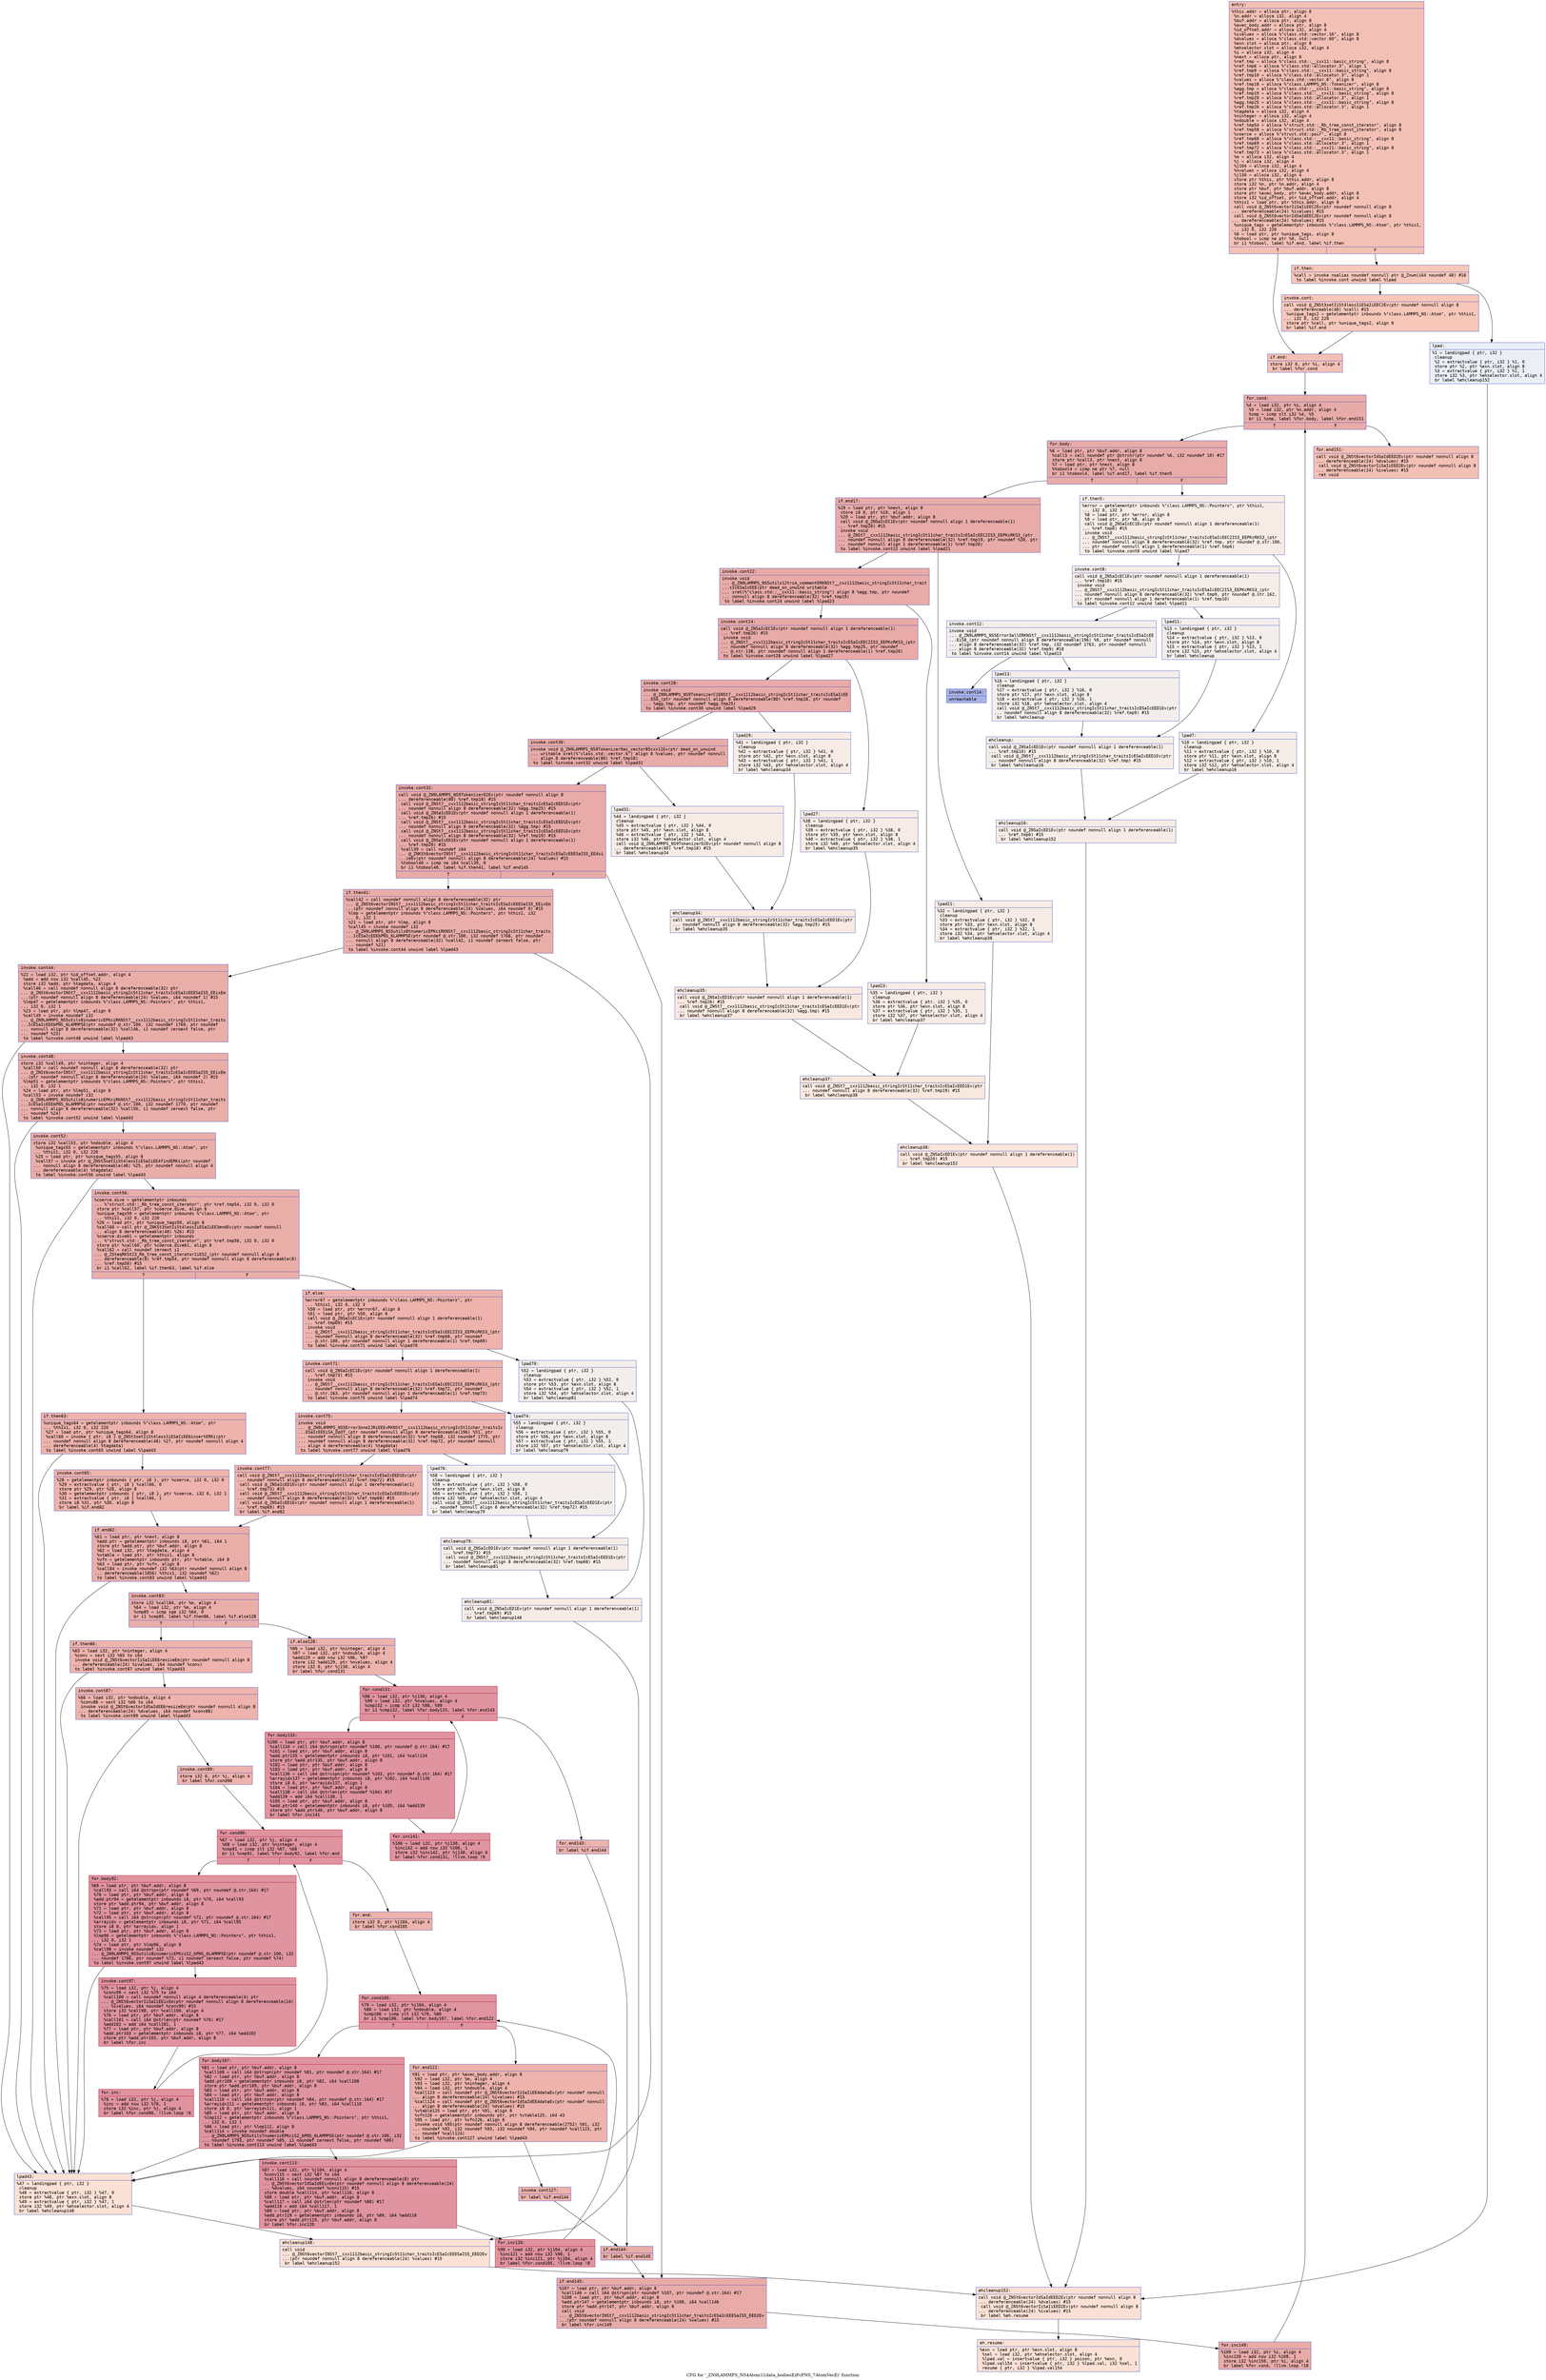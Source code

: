 digraph "CFG for '_ZN9LAMMPS_NS4Atom11data_bodiesEiPcPNS_7AtomVecEi' function" {
	label="CFG for '_ZN9LAMMPS_NS4Atom11data_bodiesEiPcPNS_7AtomVecEi' function";

	Node0x55aea9004b30 [shape=record,color="#3d50c3ff", style=filled, fillcolor="#e5705870" fontname="Courier",label="{entry:\l|  %this.addr = alloca ptr, align 8\l  %n.addr = alloca i32, align 4\l  %buf.addr = alloca ptr, align 8\l  %avec_body.addr = alloca ptr, align 8\l  %id_offset.addr = alloca i32, align 4\l  %ivalues = alloca %\"class.std::vector.16\", align 8\l  %dvalues = alloca %\"class.std::vector.60\", align 8\l  %exn.slot = alloca ptr, align 8\l  %ehselector.slot = alloca i32, align 4\l  %i = alloca i32, align 4\l  %next = alloca ptr, align 8\l  %ref.tmp = alloca %\"class.std::__cxx11::basic_string\", align 8\l  %ref.tmp6 = alloca %\"class.std::allocator.3\", align 1\l  %ref.tmp9 = alloca %\"class.std::__cxx11::basic_string\", align 8\l  %ref.tmp10 = alloca %\"class.std::allocator.3\", align 1\l  %values = alloca %\"class.std::vector.6\", align 8\l  %ref.tmp18 = alloca %\"class.LAMMPS_NS::Tokenizer\", align 8\l  %agg.tmp = alloca %\"class.std::__cxx11::basic_string\", align 8\l  %ref.tmp19 = alloca %\"class.std::__cxx11::basic_string\", align 8\l  %ref.tmp20 = alloca %\"class.std::allocator.3\", align 1\l  %agg.tmp25 = alloca %\"class.std::__cxx11::basic_string\", align 8\l  %ref.tmp26 = alloca %\"class.std::allocator.3\", align 1\l  %tagdata = alloca i32, align 4\l  %ninteger = alloca i32, align 4\l  %ndouble = alloca i32, align 4\l  %ref.tmp54 = alloca %\"struct.std::_Rb_tree_const_iterator\", align 8\l  %ref.tmp58 = alloca %\"struct.std::_Rb_tree_const_iterator\", align 8\l  %coerce = alloca %\"struct.std::pair\", align 8\l  %ref.tmp68 = alloca %\"class.std::__cxx11::basic_string\", align 8\l  %ref.tmp69 = alloca %\"class.std::allocator.3\", align 1\l  %ref.tmp72 = alloca %\"class.std::__cxx11::basic_string\", align 8\l  %ref.tmp73 = alloca %\"class.std::allocator.3\", align 1\l  %m = alloca i32, align 4\l  %j = alloca i32, align 4\l  %j104 = alloca i32, align 4\l  %nvalues = alloca i32, align 4\l  %j130 = alloca i32, align 4\l  store ptr %this, ptr %this.addr, align 8\l  store i32 %n, ptr %n.addr, align 4\l  store ptr %buf, ptr %buf.addr, align 8\l  store ptr %avec_body, ptr %avec_body.addr, align 8\l  store i32 %id_offset, ptr %id_offset.addr, align 4\l  %this1 = load ptr, ptr %this.addr, align 8\l  call void @_ZNSt6vectorIiSaIiEEC2Ev(ptr noundef nonnull align 8\l... dereferenceable(24) %ivalues) #15\l  call void @_ZNSt6vectorIdSaIdEEC2Ev(ptr noundef nonnull align 8\l... dereferenceable(24) %dvalues) #15\l  %unique_tags = getelementptr inbounds %\"class.LAMMPS_NS::Atom\", ptr %this1,\l... i32 0, i32 220\l  %0 = load ptr, ptr %unique_tags, align 8\l  %tobool = icmp ne ptr %0, null\l  br i1 %tobool, label %if.end, label %if.then\l|{<s0>T|<s1>F}}"];
	Node0x55aea9004b30:s0 -> Node0x55aea900fa90[tooltip="entry -> if.end\nProbability 62.50%" ];
	Node0x55aea9004b30:s1 -> Node0x55aea900fb00[tooltip="entry -> if.then\nProbability 37.50%" ];
	Node0x55aea900fb00 [shape=record,color="#3d50c3ff", style=filled, fillcolor="#ec7f6370" fontname="Courier",label="{if.then:\l|  %call = invoke noalias noundef nonnull ptr @_Znwm(i64 noundef 48) #16\l          to label %invoke.cont unwind label %lpad\l}"];
	Node0x55aea900fb00 -> Node0x55aea900fc40[tooltip="if.then -> invoke.cont\nProbability 100.00%" ];
	Node0x55aea900fb00 -> Node0x55aea90028b0[tooltip="if.then -> lpad\nProbability 0.00%" ];
	Node0x55aea900fc40 [shape=record,color="#3d50c3ff", style=filled, fillcolor="#ec7f6370" fontname="Courier",label="{invoke.cont:\l|  call void @_ZNSt3setIiSt4lessIiESaIiEEC2Ev(ptr noundef nonnull align 8\l... dereferenceable(48) %call) #15\l  %unique_tags2 = getelementptr inbounds %\"class.LAMMPS_NS::Atom\", ptr %this1,\l... i32 0, i32 220\l  store ptr %call, ptr %unique_tags2, align 8\l  br label %if.end\l}"];
	Node0x55aea900fc40 -> Node0x55aea900fa90[tooltip="invoke.cont -> if.end\nProbability 100.00%" ];
	Node0x55aea90028b0 [shape=record,color="#3d50c3ff", style=filled, fillcolor="#d1dae970" fontname="Courier",label="{lpad:\l|  %1 = landingpad \{ ptr, i32 \}\l          cleanup\l  %2 = extractvalue \{ ptr, i32 \} %1, 0\l  store ptr %2, ptr %exn.slot, align 8\l  %3 = extractvalue \{ ptr, i32 \} %1, 1\l  store i32 %3, ptr %ehselector.slot, align 4\l  br label %ehcleanup152\l}"];
	Node0x55aea90028b0 -> Node0x55aea90105b0[tooltip="lpad -> ehcleanup152\nProbability 100.00%" ];
	Node0x55aea900fa90 [shape=record,color="#3d50c3ff", style=filled, fillcolor="#e5705870" fontname="Courier",label="{if.end:\l|  store i32 0, ptr %i, align 4\l  br label %for.cond\l}"];
	Node0x55aea900fa90 -> Node0x55aea9010710[tooltip="if.end -> for.cond\nProbability 100.00%" ];
	Node0x55aea9010710 [shape=record,color="#3d50c3ff", style=filled, fillcolor="#cc403a70" fontname="Courier",label="{for.cond:\l|  %4 = load i32, ptr %i, align 4\l  %5 = load i32, ptr %n.addr, align 4\l  %cmp = icmp slt i32 %4, %5\l  br i1 %cmp, label %for.body, label %for.end151\l|{<s0>T|<s1>F}}"];
	Node0x55aea9010710:s0 -> Node0x55aea90109b0[tooltip="for.cond -> for.body\nProbability 96.88%" ];
	Node0x55aea9010710:s1 -> Node0x55aea9010a30[tooltip="for.cond -> for.end151\nProbability 3.12%" ];
	Node0x55aea90109b0 [shape=record,color="#3d50c3ff", style=filled, fillcolor="#cc403a70" fontname="Courier",label="{for.body:\l|  %6 = load ptr, ptr %buf.addr, align 8\l  %call3 = call noundef ptr @strchr(ptr noundef %6, i32 noundef 10) #17\l  store ptr %call3, ptr %next, align 8\l  %7 = load ptr, ptr %next, align 8\l  %tobool4 = icmp ne ptr %7, null\l  br i1 %tobool4, label %if.end17, label %if.then5\l|{<s0>T|<s1>F}}"];
	Node0x55aea90109b0:s0 -> Node0x55aea9010f00[tooltip="for.body -> if.end17\nProbability 100.00%" ];
	Node0x55aea90109b0:s1 -> Node0x55aea9010f80[tooltip="for.body -> if.then5\nProbability 0.00%" ];
	Node0x55aea9010f80 [shape=record,color="#3d50c3ff", style=filled, fillcolor="#ecd3c570" fontname="Courier",label="{if.then5:\l|  %error = getelementptr inbounds %\"class.LAMMPS_NS::Pointers\", ptr %this1,\l... i32 0, i32 3\l  %8 = load ptr, ptr %error, align 8\l  %9 = load ptr, ptr %8, align 8\l  call void @_ZNSaIcEC1Ev(ptr noundef nonnull align 1 dereferenceable(1)\l... %ref.tmp6) #15\l  invoke void\l... @_ZNSt7__cxx1112basic_stringIcSt11char_traitsIcESaIcEEC2IS3_EEPKcRKS3_(ptr\l... noundef nonnull align 8 dereferenceable(32) %ref.tmp, ptr noundef @.str.100,\l... ptr noundef nonnull align 1 dereferenceable(1) %ref.tmp6)\l          to label %invoke.cont8 unwind label %lpad7\l}"];
	Node0x55aea9010f80 -> Node0x55aea9011470[tooltip="if.then5 -> invoke.cont8\nProbability 50.00%" ];
	Node0x55aea9010f80 -> Node0x55aea90114f0[tooltip="if.then5 -> lpad7\nProbability 50.00%" ];
	Node0x55aea9011470 [shape=record,color="#3d50c3ff", style=filled, fillcolor="#e8d6cc70" fontname="Courier",label="{invoke.cont8:\l|  call void @_ZNSaIcEC1Ev(ptr noundef nonnull align 1 dereferenceable(1)\l... %ref.tmp10) #15\l  invoke void\l... @_ZNSt7__cxx1112basic_stringIcSt11char_traitsIcESaIcEEC2IS3_EEPKcRKS3_(ptr\l... noundef nonnull align 8 dereferenceable(32) %ref.tmp9, ptr noundef @.str.162,\l... ptr noundef nonnull align 1 dereferenceable(1) %ref.tmp10)\l          to label %invoke.cont12 unwind label %lpad11\l}"];
	Node0x55aea9011470 -> Node0x55aea9011870[tooltip="invoke.cont8 -> invoke.cont12\nProbability 50.00%" ];
	Node0x55aea9011470 -> Node0x55aea90118c0[tooltip="invoke.cont8 -> lpad11\nProbability 50.00%" ];
	Node0x55aea9011870 [shape=record,color="#3d50c3ff", style=filled, fillcolor="#e5d8d170" fontname="Courier",label="{invoke.cont12:\l|  invoke void\l... @_ZN9LAMMPS_NS5Error3allERKNSt7__cxx1112basic_stringIcSt11char_traitsIcESaIcEE\l...EiS8_(ptr noundef nonnull align 8 dereferenceable(196) %9, ptr noundef nonnull\l... align 8 dereferenceable(32) %ref.tmp, i32 noundef 1763, ptr noundef nonnull\l... align 8 dereferenceable(32) %ref.tmp9) #18\l          to label %invoke.cont14 unwind label %lpad13\l}"];
	Node0x55aea9011870 -> Node0x55aea9011820[tooltip="invoke.cont12 -> invoke.cont14\nProbability 0.00%" ];
	Node0x55aea9011870 -> Node0x55aea9011be0[tooltip="invoke.cont12 -> lpad13\nProbability 100.00%" ];
	Node0x55aea9011820 [shape=record,color="#3d50c3ff", style=filled, fillcolor="#3d50c370" fontname="Courier",label="{invoke.cont14:\l|  unreachable\l}"];
	Node0x55aea90114f0 [shape=record,color="#3d50c3ff", style=filled, fillcolor="#e8d6cc70" fontname="Courier",label="{lpad7:\l|  %10 = landingpad \{ ptr, i32 \}\l          cleanup\l  %11 = extractvalue \{ ptr, i32 \} %10, 0\l  store ptr %11, ptr %exn.slot, align 8\l  %12 = extractvalue \{ ptr, i32 \} %10, 1\l  store i32 %12, ptr %ehselector.slot, align 4\l  br label %ehcleanup16\l}"];
	Node0x55aea90114f0 -> Node0x55aea90121a0[tooltip="lpad7 -> ehcleanup16\nProbability 100.00%" ];
	Node0x55aea90118c0 [shape=record,color="#3d50c3ff", style=filled, fillcolor="#e5d8d170" fontname="Courier",label="{lpad11:\l|  %13 = landingpad \{ ptr, i32 \}\l          cleanup\l  %14 = extractvalue \{ ptr, i32 \} %13, 0\l  store ptr %14, ptr %exn.slot, align 8\l  %15 = extractvalue \{ ptr, i32 \} %13, 1\l  store i32 %15, ptr %ehselector.slot, align 4\l  br label %ehcleanup\l}"];
	Node0x55aea90118c0 -> Node0x55aea90124f0[tooltip="lpad11 -> ehcleanup\nProbability 100.00%" ];
	Node0x55aea9011be0 [shape=record,color="#3d50c3ff", style=filled, fillcolor="#e5d8d170" fontname="Courier",label="{lpad13:\l|  %16 = landingpad \{ ptr, i32 \}\l          cleanup\l  %17 = extractvalue \{ ptr, i32 \} %16, 0\l  store ptr %17, ptr %exn.slot, align 8\l  %18 = extractvalue \{ ptr, i32 \} %16, 1\l  store i32 %18, ptr %ehselector.slot, align 4\l  call void @_ZNSt7__cxx1112basic_stringIcSt11char_traitsIcESaIcEED1Ev(ptr\l... noundef nonnull align 8 dereferenceable(32) %ref.tmp9) #15\l  br label %ehcleanup\l}"];
	Node0x55aea9011be0 -> Node0x55aea90124f0[tooltip="lpad13 -> ehcleanup\nProbability 100.00%" ];
	Node0x55aea90124f0 [shape=record,color="#3d50c3ff", style=filled, fillcolor="#e8d6cc70" fontname="Courier",label="{ehcleanup:\l|  call void @_ZNSaIcED1Ev(ptr noundef nonnull align 1 dereferenceable(1)\l... %ref.tmp10) #15\l  call void @_ZNSt7__cxx1112basic_stringIcSt11char_traitsIcESaIcEED1Ev(ptr\l... noundef nonnull align 8 dereferenceable(32) %ref.tmp) #15\l  br label %ehcleanup16\l}"];
	Node0x55aea90124f0 -> Node0x55aea90121a0[tooltip="ehcleanup -> ehcleanup16\nProbability 100.00%" ];
	Node0x55aea90121a0 [shape=record,color="#3d50c3ff", style=filled, fillcolor="#ecd3c570" fontname="Courier",label="{ehcleanup16:\l|  call void @_ZNSaIcED1Ev(ptr noundef nonnull align 1 dereferenceable(1)\l... %ref.tmp6) #15\l  br label %ehcleanup152\l}"];
	Node0x55aea90121a0 -> Node0x55aea90105b0[tooltip="ehcleanup16 -> ehcleanup152\nProbability 100.00%" ];
	Node0x55aea9010f00 [shape=record,color="#3d50c3ff", style=filled, fillcolor="#cc403a70" fontname="Courier",label="{if.end17:\l|  %19 = load ptr, ptr %next, align 8\l  store i8 0, ptr %19, align 1\l  %20 = load ptr, ptr %buf.addr, align 8\l  call void @_ZNSaIcEC1Ev(ptr noundef nonnull align 1 dereferenceable(1)\l... %ref.tmp20) #15\l  invoke void\l... @_ZNSt7__cxx1112basic_stringIcSt11char_traitsIcESaIcEEC2IS3_EEPKcRKS3_(ptr\l... noundef nonnull align 8 dereferenceable(32) %ref.tmp19, ptr noundef %20, ptr\l... noundef nonnull align 1 dereferenceable(1) %ref.tmp20)\l          to label %invoke.cont22 unwind label %lpad21\l}"];
	Node0x55aea9010f00 -> Node0x55aea9013110[tooltip="if.end17 -> invoke.cont22\nProbability 100.00%" ];
	Node0x55aea9010f00 -> Node0x55aea9013160[tooltip="if.end17 -> lpad21\nProbability 0.00%" ];
	Node0x55aea9013110 [shape=record,color="#3d50c3ff", style=filled, fillcolor="#cc403a70" fontname="Courier",label="{invoke.cont22:\l|  invoke void\l... @_ZN9LAMMPS_NS5utils12trim_commentERKNSt7__cxx1112basic_stringIcSt11char_trait\l...sIcESaIcEEE(ptr dead_on_unwind writable\l... sret(%\"class.std::__cxx11::basic_string\") align 8 %agg.tmp, ptr noundef\l... nonnull align 8 dereferenceable(32) %ref.tmp19)\l          to label %invoke.cont24 unwind label %lpad23\l}"];
	Node0x55aea9013110 -> Node0x55aea90130c0[tooltip="invoke.cont22 -> invoke.cont24\nProbability 100.00%" ];
	Node0x55aea9013110 -> Node0x55aea9013400[tooltip="invoke.cont22 -> lpad23\nProbability 0.00%" ];
	Node0x55aea90130c0 [shape=record,color="#3d50c3ff", style=filled, fillcolor="#cc403a70" fontname="Courier",label="{invoke.cont24:\l|  call void @_ZNSaIcEC1Ev(ptr noundef nonnull align 1 dereferenceable(1)\l... %ref.tmp26) #15\l  invoke void\l... @_ZNSt7__cxx1112basic_stringIcSt11char_traitsIcESaIcEEC2IS3_EEPKcRKS3_(ptr\l... noundef nonnull align 8 dereferenceable(32) %agg.tmp25, ptr noundef\l... @.str.138, ptr noundef nonnull align 1 dereferenceable(1) %ref.tmp26)\l          to label %invoke.cont28 unwind label %lpad27\l}"];
	Node0x55aea90130c0 -> Node0x55aea9013770[tooltip="invoke.cont24 -> invoke.cont28\nProbability 100.00%" ];
	Node0x55aea90130c0 -> Node0x55aea90137f0[tooltip="invoke.cont24 -> lpad27\nProbability 0.00%" ];
	Node0x55aea9013770 [shape=record,color="#3d50c3ff", style=filled, fillcolor="#cc403a70" fontname="Courier",label="{invoke.cont28:\l|  invoke void\l... @_ZN9LAMMPS_NS9TokenizerC1ENSt7__cxx1112basic_stringIcSt11char_traitsIcESaIcEE\l...ES6_(ptr noundef nonnull align 8 dereferenceable(80) %ref.tmp18, ptr noundef\l... %agg.tmp, ptr noundef %agg.tmp25)\l          to label %invoke.cont30 unwind label %lpad29\l}"];
	Node0x55aea9013770 -> Node0x55aea9013720[tooltip="invoke.cont28 -> invoke.cont30\nProbability 100.00%" ];
	Node0x55aea9013770 -> Node0x55aea9013a80[tooltip="invoke.cont28 -> lpad29\nProbability 0.00%" ];
	Node0x55aea9013720 [shape=record,color="#3d50c3ff", style=filled, fillcolor="#cc403a70" fontname="Courier",label="{invoke.cont30:\l|  invoke void @_ZN9LAMMPS_NS9Tokenizer9as_vectorB5cxx11Ev(ptr dead_on_unwind\l... writable sret(%\"class.std::vector.6\") align 8 %values, ptr noundef nonnull\l... align 8 dereferenceable(80) %ref.tmp18)\l          to label %invoke.cont32 unwind label %lpad31\l}"];
	Node0x55aea9013720 -> Node0x55aea9013d50[tooltip="invoke.cont30 -> invoke.cont32\nProbability 100.00%" ];
	Node0x55aea9013720 -> Node0x55aea9013da0[tooltip="invoke.cont30 -> lpad31\nProbability 0.00%" ];
	Node0x55aea9013d50 [shape=record,color="#3d50c3ff", style=filled, fillcolor="#cc403a70" fontname="Courier",label="{invoke.cont32:\l|  call void @_ZN9LAMMPS_NS9TokenizerD2Ev(ptr noundef nonnull align 8\l... dereferenceable(80) %ref.tmp18) #15\l  call void @_ZNSt7__cxx1112basic_stringIcSt11char_traitsIcESaIcEED1Ev(ptr\l... noundef nonnull align 8 dereferenceable(32) %agg.tmp25) #15\l  call void @_ZNSaIcED1Ev(ptr noundef nonnull align 1 dereferenceable(1)\l... %ref.tmp26) #15\l  call void @_ZNSt7__cxx1112basic_stringIcSt11char_traitsIcESaIcEED1Ev(ptr\l... noundef nonnull align 8 dereferenceable(32) %agg.tmp) #15\l  call void @_ZNSt7__cxx1112basic_stringIcSt11char_traitsIcESaIcEED1Ev(ptr\l... noundef nonnull align 8 dereferenceable(32) %ref.tmp19) #15\l  call void @_ZNSaIcED1Ev(ptr noundef nonnull align 1 dereferenceable(1)\l... %ref.tmp20) #15\l  %call39 = call noundef i64\l... @_ZNKSt6vectorINSt7__cxx1112basic_stringIcSt11char_traitsIcESaIcEEESaIS5_EE4si\l...zeEv(ptr noundef nonnull align 8 dereferenceable(24) %values) #15\l  %tobool40 = icmp ne i64 %call39, 0\l  br i1 %tobool40, label %if.then41, label %if.end145\l|{<s0>T|<s1>F}}"];
	Node0x55aea9013d50:s0 -> Node0x55aea90147e0[tooltip="invoke.cont32 -> if.then41\nProbability 62.50%" ];
	Node0x55aea9013d50:s1 -> Node0x55aea9014830[tooltip="invoke.cont32 -> if.end145\nProbability 37.50%" ];
	Node0x55aea90147e0 [shape=record,color="#3d50c3ff", style=filled, fillcolor="#d0473d70" fontname="Courier",label="{if.then41:\l|  %call42 = call noundef nonnull align 8 dereferenceable(32) ptr\l... @_ZNSt6vectorINSt7__cxx1112basic_stringIcSt11char_traitsIcESaIcEEESaIS5_EEixEm\l...(ptr noundef nonnull align 8 dereferenceable(24) %values, i64 noundef 0) #15\l  %lmp = getelementptr inbounds %\"class.LAMMPS_NS::Pointers\", ptr %this1, i32\l... 0, i32 1\l  %21 = load ptr, ptr %lmp, align 8\l  %call45 = invoke noundef i32\l... @_ZN9LAMMPS_NS5utils8tnumericEPKciRKNSt7__cxx1112basic_stringIcSt11char_traits\l...IcESaIcEEEbPNS_6LAMMPSE(ptr noundef @.str.100, i32 noundef 1768, ptr noundef\l... nonnull align 8 dereferenceable(32) %call42, i1 noundef zeroext false, ptr\l... noundef %21)\l          to label %invoke.cont44 unwind label %lpad43\l}"];
	Node0x55aea90147e0 -> Node0x55aea9014ca0[tooltip="if.then41 -> invoke.cont44\nProbability 100.00%" ];
	Node0x55aea90147e0 -> Node0x55aea9014d20[tooltip="if.then41 -> lpad43\nProbability 0.00%" ];
	Node0x55aea9014ca0 [shape=record,color="#3d50c3ff", style=filled, fillcolor="#d0473d70" fontname="Courier",label="{invoke.cont44:\l|  %22 = load i32, ptr %id_offset.addr, align 4\l  %add = add nsw i32 %call45, %22\l  store i32 %add, ptr %tagdata, align 4\l  %call46 = call noundef nonnull align 8 dereferenceable(32) ptr\l... @_ZNSt6vectorINSt7__cxx1112basic_stringIcSt11char_traitsIcESaIcEEESaIS5_EEixEm\l...(ptr noundef nonnull align 8 dereferenceable(24) %values, i64 noundef 1) #15\l  %lmp47 = getelementptr inbounds %\"class.LAMMPS_NS::Pointers\", ptr %this1,\l... i32 0, i32 1\l  %23 = load ptr, ptr %lmp47, align 8\l  %call49 = invoke noundef i32\l... @_ZN9LAMMPS_NS5utils8inumericEPKciRKNSt7__cxx1112basic_stringIcSt11char_traits\l...IcESaIcEEEbPNS_6LAMMPSE(ptr noundef @.str.100, i32 noundef 1769, ptr noundef\l... nonnull align 8 dereferenceable(32) %call46, i1 noundef zeroext false, ptr\l... noundef %23)\l          to label %invoke.cont48 unwind label %lpad43\l}"];
	Node0x55aea9014ca0 -> Node0x55aea9015470[tooltip="invoke.cont44 -> invoke.cont48\nProbability 100.00%" ];
	Node0x55aea9014ca0 -> Node0x55aea9014d20[tooltip="invoke.cont44 -> lpad43\nProbability 0.00%" ];
	Node0x55aea9015470 [shape=record,color="#3d50c3ff", style=filled, fillcolor="#d0473d70" fontname="Courier",label="{invoke.cont48:\l|  store i32 %call49, ptr %ninteger, align 4\l  %call50 = call noundef nonnull align 8 dereferenceable(32) ptr\l... @_ZNSt6vectorINSt7__cxx1112basic_stringIcSt11char_traitsIcESaIcEEESaIS5_EEixEm\l...(ptr noundef nonnull align 8 dereferenceable(24) %values, i64 noundef 2) #15\l  %lmp51 = getelementptr inbounds %\"class.LAMMPS_NS::Pointers\", ptr %this1,\l... i32 0, i32 1\l  %24 = load ptr, ptr %lmp51, align 8\l  %call53 = invoke noundef i32\l... @_ZN9LAMMPS_NS5utils8inumericEPKciRKNSt7__cxx1112basic_stringIcSt11char_traits\l...IcESaIcEEEbPNS_6LAMMPSE(ptr noundef @.str.100, i32 noundef 1770, ptr noundef\l... nonnull align 8 dereferenceable(32) %call50, i1 noundef zeroext false, ptr\l... noundef %24)\l          to label %invoke.cont52 unwind label %lpad43\l}"];
	Node0x55aea9015470 -> Node0x55aea9015a40[tooltip="invoke.cont48 -> invoke.cont52\nProbability 100.00%" ];
	Node0x55aea9015470 -> Node0x55aea9014d20[tooltip="invoke.cont48 -> lpad43\nProbability 0.00%" ];
	Node0x55aea9015a40 [shape=record,color="#3d50c3ff", style=filled, fillcolor="#d0473d70" fontname="Courier",label="{invoke.cont52:\l|  store i32 %call53, ptr %ndouble, align 4\l  %unique_tags55 = getelementptr inbounds %\"class.LAMMPS_NS::Atom\", ptr\l... %this1, i32 0, i32 220\l  %25 = load ptr, ptr %unique_tags55, align 8\l  %call57 = invoke ptr @_ZNSt3setIiSt4lessIiESaIiEE4findERKi(ptr noundef\l... nonnull align 8 dereferenceable(48) %25, ptr noundef nonnull align 4\l... dereferenceable(4) %tagdata)\l          to label %invoke.cont56 unwind label %lpad43\l}"];
	Node0x55aea9015a40 -> Node0x55aea90100f0[tooltip="invoke.cont52 -> invoke.cont56\nProbability 100.00%" ];
	Node0x55aea9015a40 -> Node0x55aea9014d20[tooltip="invoke.cont52 -> lpad43\nProbability 0.00%" ];
	Node0x55aea90100f0 [shape=record,color="#3d50c3ff", style=filled, fillcolor="#d0473d70" fontname="Courier",label="{invoke.cont56:\l|  %coerce.dive = getelementptr inbounds\l... %\"struct.std::_Rb_tree_const_iterator\", ptr %ref.tmp54, i32 0, i32 0\l  store ptr %call57, ptr %coerce.dive, align 8\l  %unique_tags59 = getelementptr inbounds %\"class.LAMMPS_NS::Atom\", ptr\l... %this1, i32 0, i32 220\l  %26 = load ptr, ptr %unique_tags59, align 8\l  %call60 = call ptr @_ZNKSt3setIiSt4lessIiESaIiEE3endEv(ptr noundef nonnull\l... align 8 dereferenceable(48) %26) #15\l  %coerce.dive61 = getelementptr inbounds\l... %\"struct.std::_Rb_tree_const_iterator\", ptr %ref.tmp58, i32 0, i32 0\l  store ptr %call60, ptr %coerce.dive61, align 8\l  %call62 = call noundef zeroext i1\l... @_ZSteqRKSt23_Rb_tree_const_iteratorIiES2_(ptr noundef nonnull align 8\l... dereferenceable(8) %ref.tmp54, ptr noundef nonnull align 8 dereferenceable(8)\l... %ref.tmp58) #15\l  br i1 %call62, label %if.then63, label %if.else\l|{<s0>T|<s1>F}}"];
	Node0x55aea90100f0:s0 -> Node0x55aea9017000[tooltip="invoke.cont56 -> if.then63\nProbability 50.00%" ];
	Node0x55aea90100f0:s1 -> Node0x55aea90170e0[tooltip="invoke.cont56 -> if.else\nProbability 50.00%" ];
	Node0x55aea9017000 [shape=record,color="#3d50c3ff", style=filled, fillcolor="#d6524470" fontname="Courier",label="{if.then63:\l|  %unique_tags64 = getelementptr inbounds %\"class.LAMMPS_NS::Atom\", ptr\l... %this1, i32 0, i32 220\l  %27 = load ptr, ptr %unique_tags64, align 8\l  %call66 = invoke \{ ptr, i8 \} @_ZNSt3setIiSt4lessIiESaIiEE6insertERKi(ptr\l... noundef nonnull align 8 dereferenceable(48) %27, ptr noundef nonnull align 4\l... dereferenceable(4) %tagdata)\l          to label %invoke.cont65 unwind label %lpad43\l}"];
	Node0x55aea9017000 -> Node0x55aea90173e0[tooltip="if.then63 -> invoke.cont65\nProbability 100.00%" ];
	Node0x55aea9017000 -> Node0x55aea9014d20[tooltip="if.then63 -> lpad43\nProbability 0.00%" ];
	Node0x55aea90173e0 [shape=record,color="#3d50c3ff", style=filled, fillcolor="#d6524470" fontname="Courier",label="{invoke.cont65:\l|  %28 = getelementptr inbounds \{ ptr, i8 \}, ptr %coerce, i32 0, i32 0\l  %29 = extractvalue \{ ptr, i8 \} %call66, 0\l  store ptr %29, ptr %28, align 8\l  %30 = getelementptr inbounds \{ ptr, i8 \}, ptr %coerce, i32 0, i32 1\l  %31 = extractvalue \{ ptr, i8 \} %call66, 1\l  store i8 %31, ptr %30, align 8\l  br label %if.end82\l}"];
	Node0x55aea90173e0 -> Node0x55aea9017ae0[tooltip="invoke.cont65 -> if.end82\nProbability 100.00%" ];
	Node0x55aea9013160 [shape=record,color="#3d50c3ff", style=filled, fillcolor="#ecd3c570" fontname="Courier",label="{lpad21:\l|  %32 = landingpad \{ ptr, i32 \}\l          cleanup\l  %33 = extractvalue \{ ptr, i32 \} %32, 0\l  store ptr %33, ptr %exn.slot, align 8\l  %34 = extractvalue \{ ptr, i32 \} %32, 1\l  store i32 %34, ptr %ehselector.slot, align 4\l  br label %ehcleanup38\l}"];
	Node0x55aea9013160 -> Node0x55aea9017dc0[tooltip="lpad21 -> ehcleanup38\nProbability 100.00%" ];
	Node0x55aea9013400 [shape=record,color="#3d50c3ff", style=filled, fillcolor="#ecd3c570" fontname="Courier",label="{lpad23:\l|  %35 = landingpad \{ ptr, i32 \}\l          cleanup\l  %36 = extractvalue \{ ptr, i32 \} %35, 0\l  store ptr %36, ptr %exn.slot, align 8\l  %37 = extractvalue \{ ptr, i32 \} %35, 1\l  store i32 %37, ptr %ehselector.slot, align 4\l  br label %ehcleanup37\l}"];
	Node0x55aea9013400 -> Node0x55aea9018120[tooltip="lpad23 -> ehcleanup37\nProbability 100.00%" ];
	Node0x55aea90137f0 [shape=record,color="#3d50c3ff", style=filled, fillcolor="#ecd3c570" fontname="Courier",label="{lpad27:\l|  %38 = landingpad \{ ptr, i32 \}\l          cleanup\l  %39 = extractvalue \{ ptr, i32 \} %38, 0\l  store ptr %39, ptr %exn.slot, align 8\l  %40 = extractvalue \{ ptr, i32 \} %38, 1\l  store i32 %40, ptr %ehselector.slot, align 4\l  br label %ehcleanup35\l}"];
	Node0x55aea90137f0 -> Node0x55aea90184f0[tooltip="lpad27 -> ehcleanup35\nProbability 100.00%" ];
	Node0x55aea9013a80 [shape=record,color="#3d50c3ff", style=filled, fillcolor="#ecd3c570" fontname="Courier",label="{lpad29:\l|  %41 = landingpad \{ ptr, i32 \}\l          cleanup\l  %42 = extractvalue \{ ptr, i32 \} %41, 0\l  store ptr %42, ptr %exn.slot, align 8\l  %43 = extractvalue \{ ptr, i32 \} %41, 1\l  store i32 %43, ptr %ehselector.slot, align 4\l  br label %ehcleanup34\l}"];
	Node0x55aea9013a80 -> Node0x55aea90188c0[tooltip="lpad29 -> ehcleanup34\nProbability 100.00%" ];
	Node0x55aea9013da0 [shape=record,color="#3d50c3ff", style=filled, fillcolor="#ecd3c570" fontname="Courier",label="{lpad31:\l|  %44 = landingpad \{ ptr, i32 \}\l          cleanup\l  %45 = extractvalue \{ ptr, i32 \} %44, 0\l  store ptr %45, ptr %exn.slot, align 8\l  %46 = extractvalue \{ ptr, i32 \} %44, 1\l  store i32 %46, ptr %ehselector.slot, align 4\l  call void @_ZN9LAMMPS_NS9TokenizerD2Ev(ptr noundef nonnull align 8\l... dereferenceable(80) %ref.tmp18) #15\l  br label %ehcleanup34\l}"];
	Node0x55aea9013da0 -> Node0x55aea90188c0[tooltip="lpad31 -> ehcleanup34\nProbability 100.00%" ];
	Node0x55aea90188c0 [shape=record,color="#3d50c3ff", style=filled, fillcolor="#efcebd70" fontname="Courier",label="{ehcleanup34:\l|  call void @_ZNSt7__cxx1112basic_stringIcSt11char_traitsIcESaIcEED1Ev(ptr\l... noundef nonnull align 8 dereferenceable(32) %agg.tmp25) #15\l  br label %ehcleanup35\l}"];
	Node0x55aea90188c0 -> Node0x55aea90184f0[tooltip="ehcleanup34 -> ehcleanup35\nProbability 100.00%" ];
	Node0x55aea90184f0 [shape=record,color="#3d50c3ff", style=filled, fillcolor="#f1ccb870" fontname="Courier",label="{ehcleanup35:\l|  call void @_ZNSaIcED1Ev(ptr noundef nonnull align 1 dereferenceable(1)\l... %ref.tmp26) #15\l  call void @_ZNSt7__cxx1112basic_stringIcSt11char_traitsIcESaIcEED1Ev(ptr\l... noundef nonnull align 8 dereferenceable(32) %agg.tmp) #15\l  br label %ehcleanup37\l}"];
	Node0x55aea90184f0 -> Node0x55aea9018120[tooltip="ehcleanup35 -> ehcleanup37\nProbability 100.00%" ];
	Node0x55aea9018120 [shape=record,color="#3d50c3ff", style=filled, fillcolor="#f2cab570" fontname="Courier",label="{ehcleanup37:\l|  call void @_ZNSt7__cxx1112basic_stringIcSt11char_traitsIcESaIcEED1Ev(ptr\l... noundef nonnull align 8 dereferenceable(32) %ref.tmp19) #15\l  br label %ehcleanup38\l}"];
	Node0x55aea9018120 -> Node0x55aea9017dc0[tooltip="ehcleanup37 -> ehcleanup38\nProbability 100.00%" ];
	Node0x55aea9017dc0 [shape=record,color="#3d50c3ff", style=filled, fillcolor="#f3c7b170" fontname="Courier",label="{ehcleanup38:\l|  call void @_ZNSaIcED1Ev(ptr noundef nonnull align 1 dereferenceable(1)\l... %ref.tmp20) #15\l  br label %ehcleanup152\l}"];
	Node0x55aea9017dc0 -> Node0x55aea90105b0[tooltip="ehcleanup38 -> ehcleanup152\nProbability 100.00%" ];
	Node0x55aea9014d20 [shape=record,color="#3d50c3ff", style=filled, fillcolor="#f7bca170" fontname="Courier",label="{lpad43:\l|  %47 = landingpad \{ ptr, i32 \}\l          cleanup\l  %48 = extractvalue \{ ptr, i32 \} %47, 0\l  store ptr %48, ptr %exn.slot, align 8\l  %49 = extractvalue \{ ptr, i32 \} %47, 1\l  store i32 %49, ptr %ehselector.slot, align 4\l  br label %ehcleanup148\l}"];
	Node0x55aea9014d20 -> Node0x55aea9019fe0[tooltip="lpad43 -> ehcleanup148\nProbability 100.00%" ];
	Node0x55aea90170e0 [shape=record,color="#3d50c3ff", style=filled, fillcolor="#d6524470" fontname="Courier",label="{if.else:\l|  %error67 = getelementptr inbounds %\"class.LAMMPS_NS::Pointers\", ptr\l... %this1, i32 0, i32 3\l  %50 = load ptr, ptr %error67, align 8\l  %51 = load ptr, ptr %50, align 8\l  call void @_ZNSaIcEC1Ev(ptr noundef nonnull align 1 dereferenceable(1)\l... %ref.tmp69) #15\l  invoke void\l... @_ZNSt7__cxx1112basic_stringIcSt11char_traitsIcESaIcEEC2IS3_EEPKcRKS3_(ptr\l... noundef nonnull align 8 dereferenceable(32) %ref.tmp68, ptr noundef\l... @.str.100, ptr noundef nonnull align 1 dereferenceable(1) %ref.tmp69)\l          to label %invoke.cont71 unwind label %lpad70\l}"];
	Node0x55aea90170e0 -> Node0x55aea901a400[tooltip="if.else -> invoke.cont71\nProbability 100.00%" ];
	Node0x55aea90170e0 -> Node0x55aea901a450[tooltip="if.else -> lpad70\nProbability 0.00%" ];
	Node0x55aea901a400 [shape=record,color="#3d50c3ff", style=filled, fillcolor="#d6524470" fontname="Courier",label="{invoke.cont71:\l|  call void @_ZNSaIcEC1Ev(ptr noundef nonnull align 1 dereferenceable(1)\l... %ref.tmp73) #15\l  invoke void\l... @_ZNSt7__cxx1112basic_stringIcSt11char_traitsIcESaIcEEC2IS3_EEPKcRKS3_(ptr\l... noundef nonnull align 8 dereferenceable(32) %ref.tmp72, ptr noundef\l... @.str.163, ptr noundef nonnull align 1 dereferenceable(1) %ref.tmp73)\l          to label %invoke.cont75 unwind label %lpad74\l}"];
	Node0x55aea901a400 -> Node0x55aea901a770[tooltip="invoke.cont71 -> invoke.cont75\nProbability 100.00%" ];
	Node0x55aea901a400 -> Node0x55aea901a7c0[tooltip="invoke.cont71 -> lpad74\nProbability 0.00%" ];
	Node0x55aea901a770 [shape=record,color="#3d50c3ff", style=filled, fillcolor="#d6524470" fontname="Courier",label="{invoke.cont75:\l|  invoke void\l... @_ZN9LAMMPS_NS5Error3oneIJRiEEEvRKNSt7__cxx1112basic_stringIcSt11char_traitsIc\l...ESaIcEEEiSA_DpOT_(ptr noundef nonnull align 8 dereferenceable(196) %51, ptr\l... noundef nonnull align 8 dereferenceable(32) %ref.tmp68, i32 noundef 1775, ptr\l... noundef nonnull align 8 dereferenceable(32) %ref.tmp72, ptr noundef nonnull\l... align 4 dereferenceable(4) %tagdata)\l          to label %invoke.cont77 unwind label %lpad76\l}"];
	Node0x55aea901a770 -> Node0x55aea901a720[tooltip="invoke.cont75 -> invoke.cont77\nProbability 100.00%" ];
	Node0x55aea901a770 -> Node0x55aea901aa90[tooltip="invoke.cont75 -> lpad76\nProbability 0.00%" ];
	Node0x55aea901a720 [shape=record,color="#3d50c3ff", style=filled, fillcolor="#d6524470" fontname="Courier",label="{invoke.cont77:\l|  call void @_ZNSt7__cxx1112basic_stringIcSt11char_traitsIcESaIcEED1Ev(ptr\l... noundef nonnull align 8 dereferenceable(32) %ref.tmp72) #15\l  call void @_ZNSaIcED1Ev(ptr noundef nonnull align 1 dereferenceable(1)\l... %ref.tmp73) #15\l  call void @_ZNSt7__cxx1112basic_stringIcSt11char_traitsIcESaIcEED1Ev(ptr\l... noundef nonnull align 8 dereferenceable(32) %ref.tmp68) #15\l  call void @_ZNSaIcED1Ev(ptr noundef nonnull align 1 dereferenceable(1)\l... %ref.tmp69) #15\l  br label %if.end82\l}"];
	Node0x55aea901a720 -> Node0x55aea9017ae0[tooltip="invoke.cont77 -> if.end82\nProbability 100.00%" ];
	Node0x55aea901a450 [shape=record,color="#3d50c3ff", style=filled, fillcolor="#e5d8d170" fontname="Courier",label="{lpad70:\l|  %52 = landingpad \{ ptr, i32 \}\l          cleanup\l  %53 = extractvalue \{ ptr, i32 \} %52, 0\l  store ptr %53, ptr %exn.slot, align 8\l  %54 = extractvalue \{ ptr, i32 \} %52, 1\l  store i32 %54, ptr %ehselector.slot, align 4\l  br label %ehcleanup81\l}"];
	Node0x55aea901a450 -> Node0x55aea901b4b0[tooltip="lpad70 -> ehcleanup81\nProbability 100.00%" ];
	Node0x55aea901a7c0 [shape=record,color="#3d50c3ff", style=filled, fillcolor="#e5d8d170" fontname="Courier",label="{lpad74:\l|  %55 = landingpad \{ ptr, i32 \}\l          cleanup\l  %56 = extractvalue \{ ptr, i32 \} %55, 0\l  store ptr %56, ptr %exn.slot, align 8\l  %57 = extractvalue \{ ptr, i32 \} %55, 1\l  store i32 %57, ptr %ehselector.slot, align 4\l  br label %ehcleanup79\l}"];
	Node0x55aea901a7c0 -> Node0x55aea901b820[tooltip="lpad74 -> ehcleanup79\nProbability 100.00%" ];
	Node0x55aea901aa90 [shape=record,color="#3d50c3ff", style=filled, fillcolor="#e5d8d170" fontname="Courier",label="{lpad76:\l|  %58 = landingpad \{ ptr, i32 \}\l          cleanup\l  %59 = extractvalue \{ ptr, i32 \} %58, 0\l  store ptr %59, ptr %exn.slot, align 8\l  %60 = extractvalue \{ ptr, i32 \} %58, 1\l  store i32 %60, ptr %ehselector.slot, align 4\l  call void @_ZNSt7__cxx1112basic_stringIcSt11char_traitsIcESaIcEED1Ev(ptr\l... noundef nonnull align 8 dereferenceable(32) %ref.tmp72) #15\l  br label %ehcleanup79\l}"];
	Node0x55aea901aa90 -> Node0x55aea901b820[tooltip="lpad76 -> ehcleanup79\nProbability 100.00%" ];
	Node0x55aea901b820 [shape=record,color="#3d50c3ff", style=filled, fillcolor="#ead5c970" fontname="Courier",label="{ehcleanup79:\l|  call void @_ZNSaIcED1Ev(ptr noundef nonnull align 1 dereferenceable(1)\l... %ref.tmp73) #15\l  call void @_ZNSt7__cxx1112basic_stringIcSt11char_traitsIcESaIcEED1Ev(ptr\l... noundef nonnull align 8 dereferenceable(32) %ref.tmp68) #15\l  br label %ehcleanup81\l}"];
	Node0x55aea901b820 -> Node0x55aea901b4b0[tooltip="ehcleanup79 -> ehcleanup81\nProbability 100.00%" ];
	Node0x55aea901b4b0 [shape=record,color="#3d50c3ff", style=filled, fillcolor="#ecd3c570" fontname="Courier",label="{ehcleanup81:\l|  call void @_ZNSaIcED1Ev(ptr noundef nonnull align 1 dereferenceable(1)\l... %ref.tmp69) #15\l  br label %ehcleanup148\l}"];
	Node0x55aea901b4b0 -> Node0x55aea9019fe0[tooltip="ehcleanup81 -> ehcleanup148\nProbability 100.00%" ];
	Node0x55aea9017ae0 [shape=record,color="#3d50c3ff", style=filled, fillcolor="#d0473d70" fontname="Courier",label="{if.end82:\l|  %61 = load ptr, ptr %next, align 8\l  %add.ptr = getelementptr inbounds i8, ptr %61, i64 1\l  store ptr %add.ptr, ptr %buf.addr, align 8\l  %62 = load i32, ptr %tagdata, align 4\l  %vtable = load ptr, ptr %this1, align 8\l  %vfn = getelementptr inbounds ptr, ptr %vtable, i64 8\l  %63 = load ptr, ptr %vfn, align 8\l  %call84 = invoke noundef i32 %63(ptr noundef nonnull align 8\l... dereferenceable(1856) %this1, i32 noundef %62)\l          to label %invoke.cont83 unwind label %lpad43\l}"];
	Node0x55aea9017ae0 -> Node0x55aea901c5c0[tooltip="if.end82 -> invoke.cont83\nProbability 100.00%" ];
	Node0x55aea9017ae0 -> Node0x55aea9014d20[tooltip="if.end82 -> lpad43\nProbability 0.00%" ];
	Node0x55aea901c5c0 [shape=record,color="#3d50c3ff", style=filled, fillcolor="#d0473d70" fontname="Courier",label="{invoke.cont83:\l|  store i32 %call84, ptr %m, align 4\l  %64 = load i32, ptr %m, align 4\l  %cmp85 = icmp sge i32 %64, 0\l  br i1 %cmp85, label %if.then86, label %if.else128\l|{<s0>T|<s1>F}}"];
	Node0x55aea901c5c0:s0 -> Node0x55aea901c950[tooltip="invoke.cont83 -> if.then86\nProbability 50.00%" ];
	Node0x55aea901c5c0:s1 -> Node0x55aea901c9d0[tooltip="invoke.cont83 -> if.else128\nProbability 50.00%" ];
	Node0x55aea901c950 [shape=record,color="#3d50c3ff", style=filled, fillcolor="#d6524470" fontname="Courier",label="{if.then86:\l|  %65 = load i32, ptr %ninteger, align 4\l  %conv = sext i32 %65 to i64\l  invoke void @_ZNSt6vectorIiSaIiEE6resizeEm(ptr noundef nonnull align 8\l... dereferenceable(24) %ivalues, i64 noundef %conv)\l          to label %invoke.cont87 unwind label %lpad43\l}"];
	Node0x55aea901c950 -> Node0x55aea901cc40[tooltip="if.then86 -> invoke.cont87\nProbability 100.00%" ];
	Node0x55aea901c950 -> Node0x55aea9014d20[tooltip="if.then86 -> lpad43\nProbability 0.00%" ];
	Node0x55aea901cc40 [shape=record,color="#3d50c3ff", style=filled, fillcolor="#d6524470" fontname="Courier",label="{invoke.cont87:\l|  %66 = load i32, ptr %ndouble, align 4\l  %conv88 = sext i32 %66 to i64\l  invoke void @_ZNSt6vectorIdSaIdEE6resizeEm(ptr noundef nonnull align 8\l... dereferenceable(24) %dvalues, i64 noundef %conv88)\l          to label %invoke.cont89 unwind label %lpad43\l}"];
	Node0x55aea901cc40 -> Node0x55aea901cff0[tooltip="invoke.cont87 -> invoke.cont89\nProbability 100.00%" ];
	Node0x55aea901cc40 -> Node0x55aea9014d20[tooltip="invoke.cont87 -> lpad43\nProbability 0.00%" ];
	Node0x55aea901cff0 [shape=record,color="#3d50c3ff", style=filled, fillcolor="#d6524470" fontname="Courier",label="{invoke.cont89:\l|  store i32 0, ptr %j, align 4\l  br label %for.cond90\l}"];
	Node0x55aea901cff0 -> Node0x55aea901d390[tooltip="invoke.cont89 -> for.cond90\nProbability 100.00%" ];
	Node0x55aea901d390 [shape=record,color="#b70d28ff", style=filled, fillcolor="#b70d2870" fontname="Courier",label="{for.cond90:\l|  %67 = load i32, ptr %j, align 4\l  %68 = load i32, ptr %ninteger, align 4\l  %cmp91 = icmp slt i32 %67, %68\l  br i1 %cmp91, label %for.body92, label %for.end\l|{<s0>T|<s1>F}}"];
	Node0x55aea901d390:s0 -> Node0x55aea901d5e0[tooltip="for.cond90 -> for.body92\nProbability 96.88%" ];
	Node0x55aea901d390:s1 -> Node0x55aea901d660[tooltip="for.cond90 -> for.end\nProbability 3.12%" ];
	Node0x55aea901d5e0 [shape=record,color="#b70d28ff", style=filled, fillcolor="#b70d2870" fontname="Courier",label="{for.body92:\l|  %69 = load ptr, ptr %buf.addr, align 8\l  %call93 = call i64 @strspn(ptr noundef %69, ptr noundef @.str.164) #17\l  %70 = load ptr, ptr %buf.addr, align 8\l  %add.ptr94 = getelementptr inbounds i8, ptr %70, i64 %call93\l  store ptr %add.ptr94, ptr %buf.addr, align 8\l  %71 = load ptr, ptr %buf.addr, align 8\l  %72 = load ptr, ptr %buf.addr, align 8\l  %call95 = call i64 @strcspn(ptr noundef %72, ptr noundef @.str.164) #17\l  %arrayidx = getelementptr inbounds i8, ptr %71, i64 %call95\l  store i8 0, ptr %arrayidx, align 1\l  %73 = load ptr, ptr %buf.addr, align 8\l  %lmp96 = getelementptr inbounds %\"class.LAMMPS_NS::Pointers\", ptr %this1,\l... i32 0, i32 1\l  %74 = load ptr, ptr %lmp96, align 8\l  %call98 = invoke noundef i32\l... @_ZN9LAMMPS_NS5utils8inumericEPKciS2_bPNS_6LAMMPSE(ptr noundef @.str.100, i32\l... noundef 1786, ptr noundef %73, i1 noundef zeroext false, ptr noundef %74)\l          to label %invoke.cont97 unwind label %lpad43\l}"];
	Node0x55aea901d5e0 -> Node0x55aea901e2b0[tooltip="for.body92 -> invoke.cont97\nProbability 100.00%" ];
	Node0x55aea901d5e0 -> Node0x55aea9014d20[tooltip="for.body92 -> lpad43\nProbability 0.00%" ];
	Node0x55aea901e2b0 [shape=record,color="#b70d28ff", style=filled, fillcolor="#b70d2870" fontname="Courier",label="{invoke.cont97:\l|  %75 = load i32, ptr %j, align 4\l  %conv99 = sext i32 %75 to i64\l  %call100 = call noundef nonnull align 4 dereferenceable(4) ptr\l... @_ZNSt6vectorIiSaIiEEixEm(ptr noundef nonnull align 8 dereferenceable(24)\l... %ivalues, i64 noundef %conv99) #15\l  store i32 %call98, ptr %call100, align 4\l  %76 = load ptr, ptr %buf.addr, align 8\l  %call101 = call i64 @strlen(ptr noundef %76) #17\l  %add102 = add i64 %call101, 1\l  %77 = load ptr, ptr %buf.addr, align 8\l  %add.ptr103 = getelementptr inbounds i8, ptr %77, i64 %add102\l  store ptr %add.ptr103, ptr %buf.addr, align 8\l  br label %for.inc\l}"];
	Node0x55aea901e2b0 -> Node0x55aea901ee80[tooltip="invoke.cont97 -> for.inc\nProbability 100.00%" ];
	Node0x55aea901ee80 [shape=record,color="#b70d28ff", style=filled, fillcolor="#b70d2870" fontname="Courier",label="{for.inc:\l|  %78 = load i32, ptr %j, align 4\l  %inc = add nsw i32 %78, 1\l  store i32 %inc, ptr %j, align 4\l  br label %for.cond90, !llvm.loop !6\l}"];
	Node0x55aea901ee80 -> Node0x55aea901d390[tooltip="for.inc -> for.cond90\nProbability 100.00%" ];
	Node0x55aea901d660 [shape=record,color="#3d50c3ff", style=filled, fillcolor="#d6524470" fontname="Courier",label="{for.end:\l|  store i32 0, ptr %j104, align 4\l  br label %for.cond105\l}"];
	Node0x55aea901d660 -> Node0x55aea901f370[tooltip="for.end -> for.cond105\nProbability 100.00%" ];
	Node0x55aea901f370 [shape=record,color="#b70d28ff", style=filled, fillcolor="#b70d2870" fontname="Courier",label="{for.cond105:\l|  %79 = load i32, ptr %j104, align 4\l  %80 = load i32, ptr %ndouble, align 4\l  %cmp106 = icmp slt i32 %79, %80\l  br i1 %cmp106, label %for.body107, label %for.end122\l|{<s0>T|<s1>F}}"];
	Node0x55aea901f370:s0 -> Node0x55aea901f610[tooltip="for.cond105 -> for.body107\nProbability 96.88%" ];
	Node0x55aea901f370:s1 -> Node0x55aea901f690[tooltip="for.cond105 -> for.end122\nProbability 3.12%" ];
	Node0x55aea901f610 [shape=record,color="#b70d28ff", style=filled, fillcolor="#b70d2870" fontname="Courier",label="{for.body107:\l|  %81 = load ptr, ptr %buf.addr, align 8\l  %call108 = call i64 @strspn(ptr noundef %81, ptr noundef @.str.164) #17\l  %82 = load ptr, ptr %buf.addr, align 8\l  %add.ptr109 = getelementptr inbounds i8, ptr %82, i64 %call108\l  store ptr %add.ptr109, ptr %buf.addr, align 8\l  %83 = load ptr, ptr %buf.addr, align 8\l  %84 = load ptr, ptr %buf.addr, align 8\l  %call110 = call i64 @strcspn(ptr noundef %84, ptr noundef @.str.164) #17\l  %arrayidx111 = getelementptr inbounds i8, ptr %83, i64 %call110\l  store i8 0, ptr %arrayidx111, align 1\l  %85 = load ptr, ptr %buf.addr, align 8\l  %lmp112 = getelementptr inbounds %\"class.LAMMPS_NS::Pointers\", ptr %this1,\l... i32 0, i32 1\l  %86 = load ptr, ptr %lmp112, align 8\l  %call114 = invoke noundef double\l... @_ZN9LAMMPS_NS5utils7numericEPKciS2_bPNS_6LAMMPSE(ptr noundef @.str.100, i32\l... noundef 1793, ptr noundef %85, i1 noundef zeroext false, ptr noundef %86)\l          to label %invoke.cont113 unwind label %lpad43\l}"];
	Node0x55aea901f610 -> Node0x55aea9020190[tooltip="for.body107 -> invoke.cont113\nProbability 100.00%" ];
	Node0x55aea901f610 -> Node0x55aea9014d20[tooltip="for.body107 -> lpad43\nProbability 0.00%" ];
	Node0x55aea9020190 [shape=record,color="#b70d28ff", style=filled, fillcolor="#b70d2870" fontname="Courier",label="{invoke.cont113:\l|  %87 = load i32, ptr %j104, align 4\l  %conv115 = sext i32 %87 to i64\l  %call116 = call noundef nonnull align 8 dereferenceable(8) ptr\l... @_ZNSt6vectorIdSaIdEEixEm(ptr noundef nonnull align 8 dereferenceable(24)\l... %dvalues, i64 noundef %conv115) #15\l  store double %call114, ptr %call116, align 8\l  %88 = load ptr, ptr %buf.addr, align 8\l  %call117 = call i64 @strlen(ptr noundef %88) #17\l  %add118 = add i64 %call117, 1\l  %89 = load ptr, ptr %buf.addr, align 8\l  %add.ptr119 = getelementptr inbounds i8, ptr %89, i64 %add118\l  store ptr %add.ptr119, ptr %buf.addr, align 8\l  br label %for.inc120\l}"];
	Node0x55aea9020190 -> Node0x55aea9020c20[tooltip="invoke.cont113 -> for.inc120\nProbability 100.00%" ];
	Node0x55aea9020c20 [shape=record,color="#b70d28ff", style=filled, fillcolor="#b70d2870" fontname="Courier",label="{for.inc120:\l|  %90 = load i32, ptr %j104, align 4\l  %inc121 = add nsw i32 %90, 1\l  store i32 %inc121, ptr %j104, align 4\l  br label %for.cond105, !llvm.loop !8\l}"];
	Node0x55aea9020c20 -> Node0x55aea901f370[tooltip="for.inc120 -> for.cond105\nProbability 100.00%" ];
	Node0x55aea901f690 [shape=record,color="#3d50c3ff", style=filled, fillcolor="#d6524470" fontname="Courier",label="{for.end122:\l|  %91 = load ptr, ptr %avec_body.addr, align 8\l  %92 = load i32, ptr %m, align 4\l  %93 = load i32, ptr %ninteger, align 4\l  %94 = load i32, ptr %ndouble, align 4\l  %call123 = call noundef ptr @_ZNSt6vectorIiSaIiEE4dataEv(ptr noundef nonnull\l... align 8 dereferenceable(24) %ivalues) #15\l  %call124 = call noundef ptr @_ZNSt6vectorIdSaIdEE4dataEv(ptr noundef nonnull\l... align 8 dereferenceable(24) %dvalues) #15\l  %vtable125 = load ptr, ptr %91, align 8\l  %vfn126 = getelementptr inbounds ptr, ptr %vtable125, i64 43\l  %95 = load ptr, ptr %vfn126, align 8\l  invoke void %95(ptr noundef nonnull align 8 dereferenceable(2752) %91, i32\l... noundef %92, i32 noundef %93, i32 noundef %94, ptr noundef %call123, ptr\l... noundef %call124)\l          to label %invoke.cont127 unwind label %lpad43\l}"];
	Node0x55aea901f690 -> Node0x55aea9019570[tooltip="for.end122 -> invoke.cont127\nProbability 100.00%" ];
	Node0x55aea901f690 -> Node0x55aea9014d20[tooltip="for.end122 -> lpad43\nProbability 0.00%" ];
	Node0x55aea9019570 [shape=record,color="#3d50c3ff", style=filled, fillcolor="#d6524470" fontname="Courier",label="{invoke.cont127:\l|  br label %if.end144\l}"];
	Node0x55aea9019570 -> Node0x55aea9019890[tooltip="invoke.cont127 -> if.end144\nProbability 100.00%" ];
	Node0x55aea901c9d0 [shape=record,color="#3d50c3ff", style=filled, fillcolor="#d6524470" fontname="Courier",label="{if.else128:\l|  %96 = load i32, ptr %ninteger, align 4\l  %97 = load i32, ptr %ndouble, align 4\l  %add129 = add nsw i32 %96, %97\l  store i32 %add129, ptr %nvalues, align 4\l  store i32 0, ptr %j130, align 4\l  br label %for.cond131\l}"];
	Node0x55aea901c9d0 -> Node0x55aea9019c20[tooltip="if.else128 -> for.cond131\nProbability 100.00%" ];
	Node0x55aea9019c20 [shape=record,color="#b70d28ff", style=filled, fillcolor="#b70d2870" fontname="Courier",label="{for.cond131:\l|  %98 = load i32, ptr %j130, align 4\l  %99 = load i32, ptr %nvalues, align 4\l  %cmp132 = icmp slt i32 %98, %99\l  br i1 %cmp132, label %for.body133, label %for.end143\l|{<s0>T|<s1>F}}"];
	Node0x55aea9019c20:s0 -> Node0x55aea9019d10[tooltip="for.cond131 -> for.body133\nProbability 96.88%" ];
	Node0x55aea9019c20:s1 -> Node0x55aea9022a30[tooltip="for.cond131 -> for.end143\nProbability 3.12%" ];
	Node0x55aea9019d10 [shape=record,color="#b70d28ff", style=filled, fillcolor="#b70d2870" fontname="Courier",label="{for.body133:\l|  %100 = load ptr, ptr %buf.addr, align 8\l  %call134 = call i64 @strspn(ptr noundef %100, ptr noundef @.str.164) #17\l  %101 = load ptr, ptr %buf.addr, align 8\l  %add.ptr135 = getelementptr inbounds i8, ptr %101, i64 %call134\l  store ptr %add.ptr135, ptr %buf.addr, align 8\l  %102 = load ptr, ptr %buf.addr, align 8\l  %103 = load ptr, ptr %buf.addr, align 8\l  %call136 = call i64 @strcspn(ptr noundef %103, ptr noundef @.str.164) #17\l  %arrayidx137 = getelementptr inbounds i8, ptr %102, i64 %call136\l  store i8 0, ptr %arrayidx137, align 1\l  %104 = load ptr, ptr %buf.addr, align 8\l  %call138 = call i64 @strlen(ptr noundef %104) #17\l  %add139 = add i64 %call138, 1\l  %105 = load ptr, ptr %buf.addr, align 8\l  %add.ptr140 = getelementptr inbounds i8, ptr %105, i64 %add139\l  store ptr %add.ptr140, ptr %buf.addr, align 8\l  br label %for.inc141\l}"];
	Node0x55aea9019d10 -> Node0x55aea9023770[tooltip="for.body133 -> for.inc141\nProbability 100.00%" ];
	Node0x55aea9023770 [shape=record,color="#b70d28ff", style=filled, fillcolor="#b70d2870" fontname="Courier",label="{for.inc141:\l|  %106 = load i32, ptr %j130, align 4\l  %inc142 = add nsw i32 %106, 1\l  store i32 %inc142, ptr %j130, align 4\l  br label %for.cond131, !llvm.loop !9\l}"];
	Node0x55aea9023770 -> Node0x55aea9019c20[tooltip="for.inc141 -> for.cond131\nProbability 100.00%" ];
	Node0x55aea9022a30 [shape=record,color="#3d50c3ff", style=filled, fillcolor="#d6524470" fontname="Courier",label="{for.end143:\l|  br label %if.end144\l}"];
	Node0x55aea9022a30 -> Node0x55aea9019890[tooltip="for.end143 -> if.end144\nProbability 100.00%" ];
	Node0x55aea9019890 [shape=record,color="#3d50c3ff", style=filled, fillcolor="#d0473d70" fontname="Courier",label="{if.end144:\l|  br label %if.end145\l}"];
	Node0x55aea9019890 -> Node0x55aea9014830[tooltip="if.end144 -> if.end145\nProbability 100.00%" ];
	Node0x55aea9014830 [shape=record,color="#3d50c3ff", style=filled, fillcolor="#cc403a70" fontname="Courier",label="{if.end145:\l|  %107 = load ptr, ptr %buf.addr, align 8\l  %call146 = call i64 @strspn(ptr noundef %107, ptr noundef @.str.164) #17\l  %108 = load ptr, ptr %buf.addr, align 8\l  %add.ptr147 = getelementptr inbounds i8, ptr %108, i64 %call146\l  store ptr %add.ptr147, ptr %buf.addr, align 8\l  call void\l... @_ZNSt6vectorINSt7__cxx1112basic_stringIcSt11char_traitsIcESaIcEEESaIS5_EED2Ev\l...(ptr noundef nonnull align 8 dereferenceable(24) %values) #15\l  br label %for.inc149\l}"];
	Node0x55aea9014830 -> Node0x55aea9016490[tooltip="if.end145 -> for.inc149\nProbability 100.00%" ];
	Node0x55aea9016490 [shape=record,color="#3d50c3ff", style=filled, fillcolor="#cc403a70" fontname="Courier",label="{for.inc149:\l|  %109 = load i32, ptr %i, align 4\l  %inc150 = add nsw i32 %109, 1\l  store i32 %inc150, ptr %i, align 4\l  br label %for.cond, !llvm.loop !10\l}"];
	Node0x55aea9016490 -> Node0x55aea9010710[tooltip="for.inc149 -> for.cond\nProbability 100.00%" ];
	Node0x55aea9019fe0 [shape=record,color="#3d50c3ff", style=filled, fillcolor="#f7bca170" fontname="Courier",label="{ehcleanup148:\l|  call void\l... @_ZNSt6vectorINSt7__cxx1112basic_stringIcSt11char_traitsIcESaIcEEESaIS5_EED2Ev\l...(ptr noundef nonnull align 8 dereferenceable(24) %values) #15\l  br label %ehcleanup152\l}"];
	Node0x55aea9019fe0 -> Node0x55aea90105b0[tooltip="ehcleanup148 -> ehcleanup152\nProbability 100.00%" ];
	Node0x55aea9010a30 [shape=record,color="#3d50c3ff", style=filled, fillcolor="#e5705870" fontname="Courier",label="{for.end151:\l|  call void @_ZNSt6vectorIdSaIdEED2Ev(ptr noundef nonnull align 8\l... dereferenceable(24) %dvalues) #15\l  call void @_ZNSt6vectorIiSaIiEED2Ev(ptr noundef nonnull align 8\l... dereferenceable(24) %ivalues) #15\l  ret void\l}"];
	Node0x55aea90105b0 [shape=record,color="#3d50c3ff", style=filled, fillcolor="#f7bca170" fontname="Courier",label="{ehcleanup152:\l|  call void @_ZNSt6vectorIdSaIdEED2Ev(ptr noundef nonnull align 8\l... dereferenceable(24) %dvalues) #15\l  call void @_ZNSt6vectorIiSaIiEED2Ev(ptr noundef nonnull align 8\l... dereferenceable(24) %ivalues) #15\l  br label %eh.resume\l}"];
	Node0x55aea90105b0 -> Node0x55aea9025a20[tooltip="ehcleanup152 -> eh.resume\nProbability 100.00%" ];
	Node0x55aea9025a20 [shape=record,color="#3d50c3ff", style=filled, fillcolor="#f7bca170" fontname="Courier",label="{eh.resume:\l|  %exn = load ptr, ptr %exn.slot, align 8\l  %sel = load i32, ptr %ehselector.slot, align 4\l  %lpad.val = insertvalue \{ ptr, i32 \} poison, ptr %exn, 0\l  %lpad.val154 = insertvalue \{ ptr, i32 \} %lpad.val, i32 %sel, 1\l  resume \{ ptr, i32 \} %lpad.val154\l}"];
}
